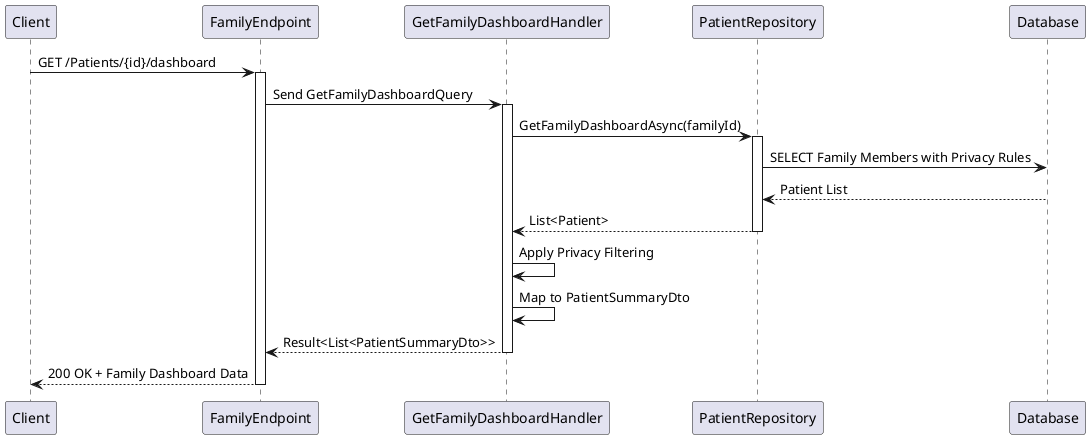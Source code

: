 @startuml FamilyDashboardSequence
participant "Client" as C
participant "FamilyEndpoint" as E
participant "GetFamilyDashboardHandler" as H
participant "PatientRepository" as R
participant "Database" as DB

C -> E: GET /Patients/{id}/dashboard
activate E
E -> H: Send GetFamilyDashboardQuery
activate H
H -> R: GetFamilyDashboardAsync(familyId)
activate R
R -> DB: SELECT Family Members with Privacy Rules
DB --> R: Patient List
R --> H: List<Patient>
deactivate R
H -> H: Apply Privacy Filtering
H -> H: Map to PatientSummaryDto
H --> E: Result<List<PatientSummaryDto>>
deactivate H
E --> C: 200 OK + Family Dashboard Data
deactivate E
@enduml
